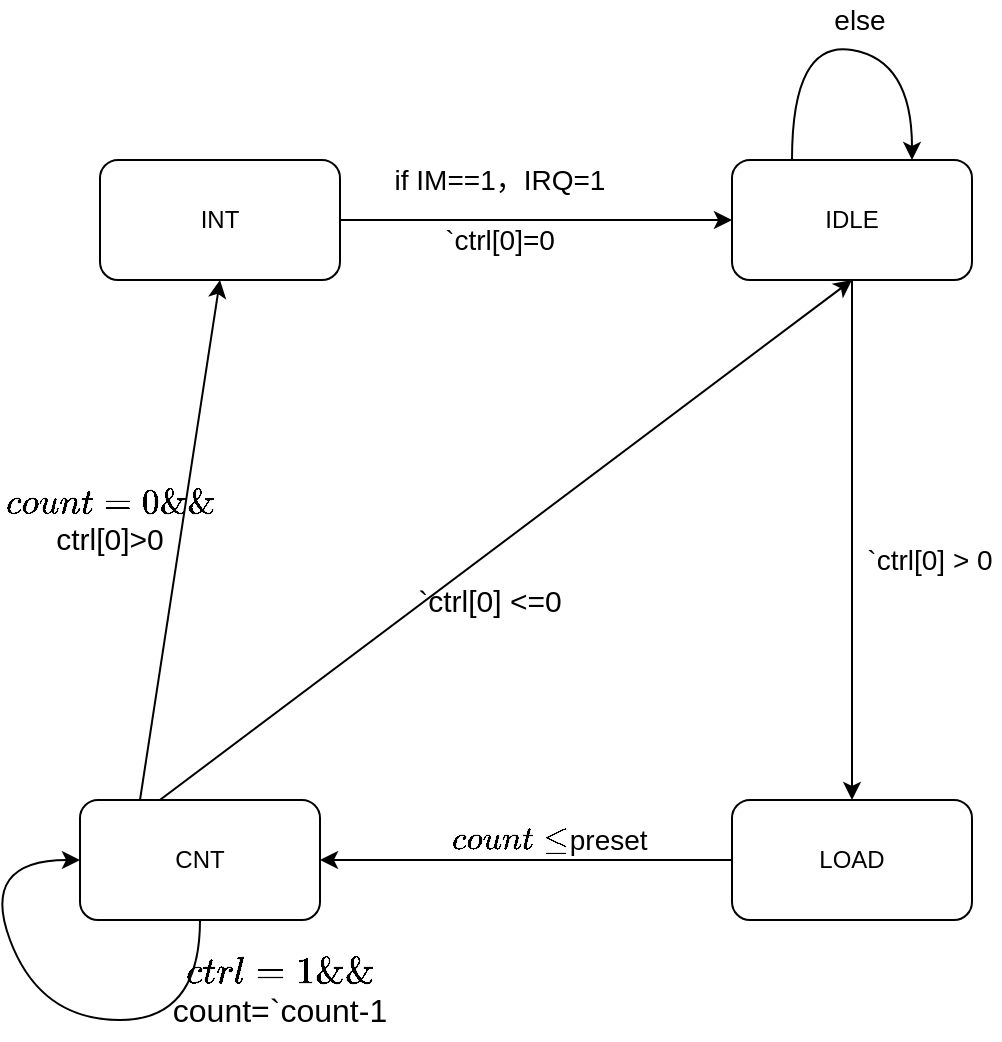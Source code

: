 <mxfile>
    <diagram id="5JBZpnHHZrvYcjmXKmOq" name="Page-1">
        <mxGraphModel dx="319" dy="1618" grid="1" gridSize="10" guides="1" tooltips="1" connect="1" arrows="1" fold="1" page="1" pageScale="1" pageWidth="827" pageHeight="1169" math="0" shadow="0">
            <root>
                <mxCell id="0"/>
                <mxCell id="1" parent="0"/>
                <mxCell id="5" value="" style="edgeStyle=none;html=1;fontColor=#000000;" parent="1" source="2" target="4" edge="1">
                    <mxGeometry relative="1" as="geometry"/>
                </mxCell>
                <object label="" id="2">
                    <mxCell style="whiteSpace=wrap;html=1;rounded=1;" parent="1" vertex="1">
                        <mxGeometry x="406" y="70" width="120" height="60" as="geometry"/>
                    </mxCell>
                </object>
                <mxCell id="3" value="IDLE" style="text;html=1;strokeColor=none;fillColor=none;align=center;verticalAlign=middle;whiteSpace=wrap;fontColor=#000000;" parent="1" vertex="1">
                    <mxGeometry x="446" y="90" width="40" height="20" as="geometry"/>
                </mxCell>
                <mxCell id="21" style="edgeStyle=none;html=1;exitX=0;exitY=0.5;exitDx=0;exitDy=0;entryX=1;entryY=0.5;entryDx=0;entryDy=0;fontSize=14;" parent="1" source="4" target="8" edge="1">
                    <mxGeometry relative="1" as="geometry"/>
                </mxCell>
                <object label="" id="4">
                    <mxCell style="whiteSpace=wrap;html=1;rounded=1;" parent="1" vertex="1">
                        <mxGeometry x="406" y="390" width="120" height="60" as="geometry"/>
                    </mxCell>
                </object>
                <mxCell id="6" value="LOAD&lt;br&gt;" style="text;html=1;strokeColor=none;fillColor=none;align=center;verticalAlign=middle;whiteSpace=wrap;fontColor=#000000;" parent="1" vertex="1">
                    <mxGeometry x="439" y="405" width="54" height="30" as="geometry"/>
                </mxCell>
                <mxCell id="13" style="edgeStyle=none;html=1;exitX=0;exitY=0.5;exitDx=0;exitDy=0;entryX=0.5;entryY=1;entryDx=0;entryDy=0;fontSize=14;" parent="1" source="8" target="2" edge="1">
                    <mxGeometry relative="1" as="geometry"/>
                </mxCell>
                <mxCell id="17" style="edgeStyle=none;html=1;exitX=0.25;exitY=0;exitDx=0;exitDy=0;entryX=0.5;entryY=1;entryDx=0;entryDy=0;fontSize=14;" parent="1" source="8" target="15" edge="1">
                    <mxGeometry relative="1" as="geometry"/>
                </mxCell>
                <mxCell id="8" value="" style="whiteSpace=wrap;html=1;fontColor=#000000;rounded=1;" parent="1" vertex="1">
                    <mxGeometry x="80" y="390" width="120" height="60" as="geometry"/>
                </mxCell>
                <mxCell id="10" value="CNT&lt;br&gt;" style="text;html=1;strokeColor=none;fillColor=none;align=center;verticalAlign=middle;whiteSpace=wrap;fontColor=#000000;" parent="1" vertex="1">
                    <mxGeometry x="120" y="410" width="40" height="20" as="geometry"/>
                </mxCell>
                <mxCell id="12" value="`ctrl[0] &amp;gt; 0" style="text;html=1;strokeColor=none;fillColor=none;align=center;verticalAlign=middle;whiteSpace=wrap;rounded=0;fontSize=14;" parent="1" vertex="1">
                    <mxGeometry x="470" y="260" width="70" height="20" as="geometry"/>
                </mxCell>
                <mxCell id="14" value="`ctrl[0] &amp;lt;=0" style="text;html=1;strokeColor=none;fillColor=none;align=center;verticalAlign=middle;whiteSpace=wrap;rounded=0;fontSize=15;" parent="1" vertex="1">
                    <mxGeometry x="240" y="280" width="90" height="20" as="geometry"/>
                </mxCell>
                <mxCell id="26" style="edgeStyle=none;html=1;exitX=1;exitY=0.5;exitDx=0;exitDy=0;fontSize=14;" parent="1" source="15" target="2" edge="1">
                    <mxGeometry relative="1" as="geometry"/>
                </mxCell>
                <mxCell id="15" value="" style="whiteSpace=wrap;html=1;fontColor=#000000;rounded=1;" parent="1" vertex="1">
                    <mxGeometry x="90" y="70" width="120" height="60" as="geometry"/>
                </mxCell>
                <mxCell id="16" value="INT" style="text;html=1;strokeColor=none;fillColor=none;align=center;verticalAlign=middle;whiteSpace=wrap;fontColor=#000000;" parent="1" vertex="1">
                    <mxGeometry x="130" y="90" width="40" height="20" as="geometry"/>
                </mxCell>
                <mxCell id="18" value="`count=0 &amp;amp;&amp;amp; `ctrl[0]&amp;gt;0" style="text;html=1;strokeColor=none;fillColor=none;align=center;verticalAlign=middle;whiteSpace=wrap;rounded=0;fontSize=15;" parent="1" vertex="1">
                    <mxGeometry x="40" y="240" width="110" height="20" as="geometry"/>
                </mxCell>
                <mxCell id="19" value="" style="curved=1;endArrow=classic;html=1;fontSize=14;entryX=0.75;entryY=0;entryDx=0;entryDy=0;" parent="1" target="2" edge="1">
                    <mxGeometry width="50" height="50" relative="1" as="geometry">
                        <mxPoint x="436" y="70" as="sourcePoint"/>
                        <mxPoint x="565" y="80" as="targetPoint"/>
                        <Array as="points">
                            <mxPoint x="436" y="10"/>
                            <mxPoint x="496" y="20"/>
                        </Array>
                    </mxGeometry>
                </mxCell>
                <mxCell id="20" value="else" style="text;html=1;strokeColor=none;fillColor=none;align=center;verticalAlign=middle;whiteSpace=wrap;rounded=0;fontSize=14;" parent="1" vertex="1">
                    <mxGeometry x="435" y="-10" width="70" height="20" as="geometry"/>
                </mxCell>
                <mxCell id="24" value="" style="curved=1;endArrow=classic;html=1;fontSize=14;exitX=0.5;exitY=1;exitDx=0;exitDy=0;" parent="1" source="8" edge="1">
                    <mxGeometry width="50" height="50" relative="1" as="geometry">
                        <mxPoint x="150" y="480" as="sourcePoint"/>
                        <mxPoint x="80" y="420" as="targetPoint"/>
                        <Array as="points">
                            <mxPoint x="140" y="500"/>
                            <mxPoint x="60" y="500"/>
                            <mxPoint x="30" y="420"/>
                        </Array>
                    </mxGeometry>
                </mxCell>
                <mxCell id="25" value="`ctrl=1 &amp;amp;&amp;amp;&lt;br style=&quot;font-size: 16px;&quot;&gt;`count=`count-1" style="text;html=1;strokeColor=none;fillColor=none;align=center;verticalAlign=middle;whiteSpace=wrap;rounded=0;fontSize=16;" parent="1" vertex="1">
                    <mxGeometry x="120" y="460" width="120" height="50" as="geometry"/>
                </mxCell>
                <mxCell id="27" value="`count &amp;lt;= `preset" style="text;html=1;strokeColor=none;fillColor=none;align=center;verticalAlign=middle;whiteSpace=wrap;rounded=0;fontSize=14;" vertex="1" parent="1">
                    <mxGeometry x="260" y="400" width="110" height="20" as="geometry"/>
                </mxCell>
                <mxCell id="29" value="if IM==1，IRQ=1" style="text;html=1;strokeColor=none;fillColor=none;align=center;verticalAlign=middle;whiteSpace=wrap;rounded=0;fontSize=14;" vertex="1" parent="1">
                    <mxGeometry x="230" y="70" width="120" height="20" as="geometry"/>
                </mxCell>
                <mxCell id="30" value="`ctrl[0]=0" style="text;html=1;strokeColor=none;fillColor=none;align=center;verticalAlign=middle;whiteSpace=wrap;rounded=0;fontSize=14;" vertex="1" parent="1">
                    <mxGeometry x="230" y="100" width="120" height="20" as="geometry"/>
                </mxCell>
            </root>
        </mxGraphModel>
    </diagram>
</mxfile>